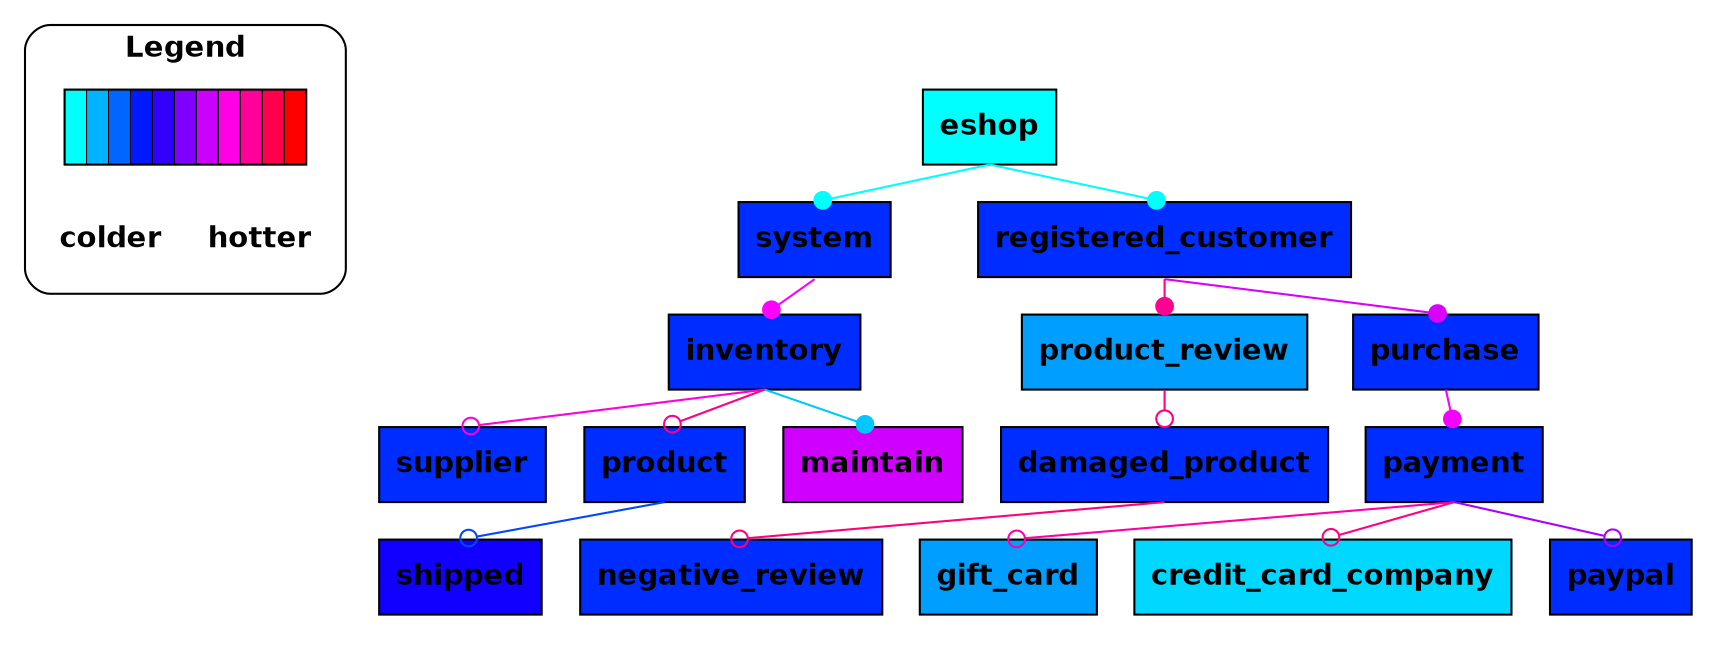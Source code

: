 digraph FeatureModel {

	 rankdir = TB; splines = "line";
	 clusterrank= local;
	 subgraph cluster_0 {
		style = rounded; minlen = 0.01;
		rankdir = TB; ranksep = 0.01;
		label = "Legend";
		color = "black";
		fontname="helvetica-bold";
		 theColors [label="                      ",shape="rectangle",fillcolor="0.5 1.0 1.0: 0.55 1.0 1.0: 0.6 1.0 1.0: 0.65 1.0 1.0: 0.7 1.0 1.0: 0.75 1.0 1.0: 0.8 1.0 1.0: 0.85 1.0 1.0: 0.9 1.0 1.0: 0.95 1.0 1.0: 1.0 1.0 1.0", fontname="helvetica-bold", style=striped];
		 theLegend [label="colder     hotter",shape="plaintext",fontname="helvetica-bold"];
		 theColors->theLegend [style=invis,len=0.01];
	}
	 subgraph cluster_1 {
	n1	[label="eshop", shape="rectangle",fillcolor="0.500 1.0 1.0", fontname="helvetica-bold", style=filled];
	n2	[label="system", shape="rectangle",fillcolor="0.637 1.0 1.0", fontname="helvetica-bold", style=filled];
	n3	[label="registered_customer", shape="rectangle",fillcolor="0.637 1.0 1.0", fontname="helvetica-bold", style=filled];
	n4	[label="inventory", shape="rectangle",fillcolor="0.637 1.0 1.0", fontname="helvetica-bold", style=filled];
	n5	[label="supplier", shape="rectangle",fillcolor="0.637 1.0 1.0", fontname="helvetica-bold", style=filled];
	n6	[label="product", shape="rectangle",fillcolor="0.637 1.0 1.0", fontname="helvetica-bold", style=filled];
	n7	[label="maintain", shape="rectangle",fillcolor="0.802 1.0 1.0", fontname="helvetica-bold", style=filled];
	n8	[label="shipped", shape="rectangle",fillcolor="0.678 1.0 1.0", fontname="helvetica-bold", style=filled];
	n9	[label="product_review", shape="rectangle",fillcolor="0.563 1.0 1.0", fontname="helvetica-bold", style=filled];
	n10	[label="damaged_product", shape="rectangle",fillcolor="0.637 1.0 1.0", fontname="helvetica-bold", style=filled];
	n11	[label="negative_review", shape="rectangle",fillcolor="0.637 1.0 1.0", fontname="helvetica-bold", style=filled];
	n12	[label="purchase", shape="rectangle",fillcolor="0.637 1.0 1.0", fontname="helvetica-bold", style=filled];
	n13	[label="payment", shape="rectangle",fillcolor="0.637 1.0 1.0", fontname="helvetica-bold", style=filled];
	n14	[label="gift_card", shape="rectangle",fillcolor="0.563 1.0 1.0", fontname="helvetica-bold", style=filled];
	n15	[label="credit_card_company", shape="rectangle",fillcolor="0.526 1.0 1.0", fontname="helvetica-bold", style=filled];
	n16	[label="paypal", shape="rectangle",fillcolor="0.637 1.0 1.0", fontname="helvetica-bold", style=filled];
	n1:s-> n2:n [color="0.500 1.0 1.0",dir=forward,arrowhead=dot];
	n1:s-> n3:n [color="0.500 1.0 1.0",dir=forward,arrowhead=dot];
	n2:s-> n4:n [color="0.834 1.0 1.0",dir=forward,arrowhead=dot];
	n4:s-> n7:n [color="0.536 1.0 1.0",dir=forward,arrowhead=dot];
	n4:s-> n5:n [color="0.856 1.0 1.0",dir=forward,arrowhead=odot];
	n4:s-> n6:n [color="0.913 1.0 1.0",dir=forward,arrowhead=odot];
	n6:s-> n8:n [color="0.620 1.0 1.0",dir=forward,arrowhead=odot];
	n3:s-> n9:n [color="0.905 1.0 1.0",dir=forward,arrowhead=dot];
	n3:s-> n12:n [color="0.809 1.0 1.0",dir=forward,arrowhead=dot];
	n9:s-> n10:n [color="0.919 1.0 1.0",dir=forward,arrowhead=odot];
	n10:s-> n11:n [color="0.919 1.0 1.0",dir=forward,arrowhead=odot];
	n12:s-> n13:n [color="0.825 1.0 1.0",dir=forward,arrowhead=dot];
	n13:s-> n14:n [color="0.893 1.0 1.0",dir=forward,arrowhead=odot];
	n13:s-> n15:n [color="0.913 1.0 1.0",dir=forward,arrowhead=odot];
	n13:s-> n16:n [color="0.778 1.0 1.0",dir=forward,arrowhead=odot];
color = white;}
}

